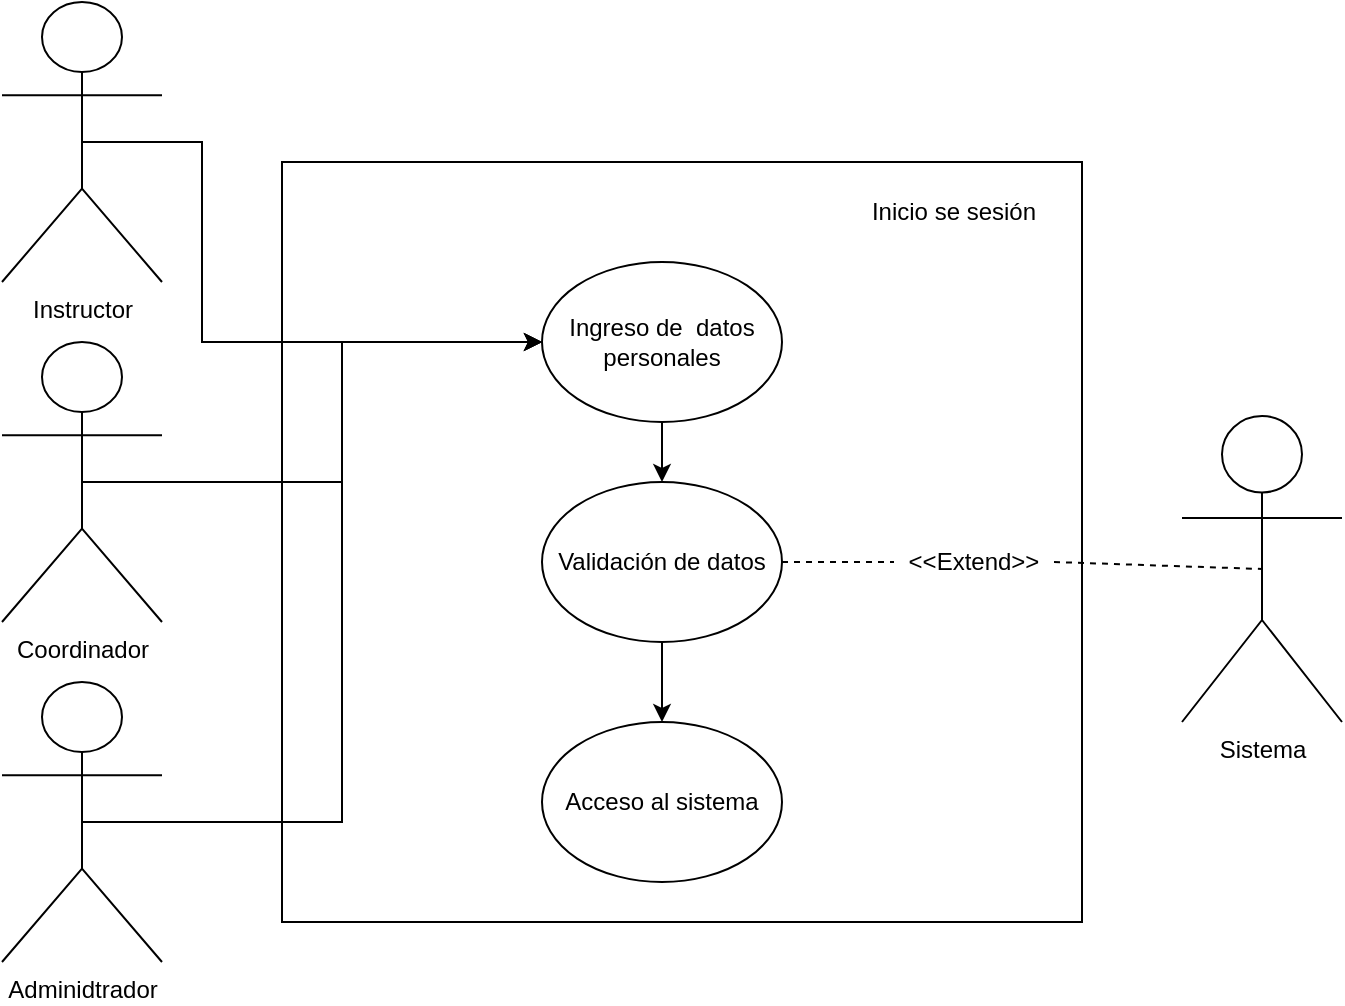 <mxfile version="21.6.5" type="google" pages="3">
  <diagram name="Inicio de sesión" id="pazY_D-9l-OIF1KGKUWf">
    <mxGraphModel grid="1" page="1" gridSize="10" guides="1" tooltips="1" connect="1" arrows="1" fold="1" pageScale="1" pageWidth="827" pageHeight="1169" math="0" shadow="0">
      <root>
        <mxCell id="0" />
        <mxCell id="1" parent="0" />
        <mxCell id="2mMY1S4oP-hC2husW-0z-7" value="" style="rounded=0;whiteSpace=wrap;html=1;" vertex="1" parent="1">
          <mxGeometry x="210" y="350" width="400" height="380" as="geometry" />
        </mxCell>
        <mxCell id="2mMY1S4oP-hC2husW-0z-10" style="edgeStyle=orthogonalEdgeStyle;rounded=0;orthogonalLoop=1;jettySize=auto;html=1;exitX=0.5;exitY=0.5;exitDx=0;exitDy=0;exitPerimeter=0;" edge="1" parent="1" source="2mMY1S4oP-hC2husW-0z-1" target="2mMY1S4oP-hC2husW-0z-9">
          <mxGeometry relative="1" as="geometry">
            <Array as="points">
              <mxPoint x="240" y="510" />
              <mxPoint x="240" y="440" />
            </Array>
          </mxGeometry>
        </mxCell>
        <mxCell id="2mMY1S4oP-hC2husW-0z-1" value="Coordinador" style="shape=umlActor;verticalLabelPosition=bottom;verticalAlign=top;html=1;outlineConnect=0;" vertex="1" parent="1">
          <mxGeometry x="70" y="440" width="80" height="140" as="geometry" />
        </mxCell>
        <mxCell id="2mMY1S4oP-hC2husW-0z-2" value="Sistema" style="shape=umlActor;verticalLabelPosition=bottom;verticalAlign=top;html=1;outlineConnect=0;" vertex="1" parent="1">
          <mxGeometry x="660" y="477" width="80" height="153" as="geometry" />
        </mxCell>
        <mxCell id="2mMY1S4oP-hC2husW-0z-8" value="Inicio se sesión" style="text;html=1;strokeColor=none;fillColor=none;align=center;verticalAlign=middle;whiteSpace=wrap;rounded=0;" vertex="1" parent="1">
          <mxGeometry x="496" y="360" width="100" height="30" as="geometry" />
        </mxCell>
        <mxCell id="2mMY1S4oP-hC2husW-0z-13" style="edgeStyle=orthogonalEdgeStyle;rounded=0;orthogonalLoop=1;jettySize=auto;html=1;" edge="1" parent="1" source="2mMY1S4oP-hC2husW-0z-9" target="2mMY1S4oP-hC2husW-0z-11">
          <mxGeometry relative="1" as="geometry" />
        </mxCell>
        <mxCell id="2mMY1S4oP-hC2husW-0z-9" value="Ingreso de&amp;nbsp; datos personales" style="ellipse;whiteSpace=wrap;html=1;" vertex="1" parent="1">
          <mxGeometry x="340" y="400" width="120" height="80" as="geometry" />
        </mxCell>
        <mxCell id="2mMY1S4oP-hC2husW-0z-23" style="edgeStyle=orthogonalEdgeStyle;rounded=0;orthogonalLoop=1;jettySize=auto;html=1;exitX=0.5;exitY=1;exitDx=0;exitDy=0;entryX=0.5;entryY=0;entryDx=0;entryDy=0;" edge="1" parent="1" source="2mMY1S4oP-hC2husW-0z-11" target="2mMY1S4oP-hC2husW-0z-22">
          <mxGeometry relative="1" as="geometry" />
        </mxCell>
        <mxCell id="2mMY1S4oP-hC2husW-0z-11" value="Validación de datos" style="ellipse;whiteSpace=wrap;html=1;" vertex="1" parent="1">
          <mxGeometry x="340" y="510" width="120" height="80" as="geometry" />
        </mxCell>
        <mxCell id="2mMY1S4oP-hC2husW-0z-15" value="&amp;lt;&amp;lt;Extend&amp;gt;&amp;gt;" style="text;html=1;strokeColor=none;fillColor=none;align=center;verticalAlign=middle;whiteSpace=wrap;rounded=0;" vertex="1" parent="1">
          <mxGeometry x="516" y="535" width="80" height="30" as="geometry" />
        </mxCell>
        <mxCell id="2mMY1S4oP-hC2husW-0z-20" value="" style="endArrow=none;dashed=1;html=1;rounded=0;entryX=0;entryY=0.5;entryDx=0;entryDy=0;exitX=1;exitY=0.5;exitDx=0;exitDy=0;" edge="1" parent="1" source="2mMY1S4oP-hC2husW-0z-11" target="2mMY1S4oP-hC2husW-0z-15">
          <mxGeometry width="50" height="50" relative="1" as="geometry">
            <mxPoint x="440" y="430" as="sourcePoint" />
            <mxPoint x="490" y="380" as="targetPoint" />
          </mxGeometry>
        </mxCell>
        <mxCell id="2mMY1S4oP-hC2husW-0z-21" value="" style="endArrow=none;dashed=1;html=1;rounded=0;entryX=0.5;entryY=0.5;entryDx=0;entryDy=0;exitX=1;exitY=0.5;exitDx=0;exitDy=0;entryPerimeter=0;" edge="1" parent="1" source="2mMY1S4oP-hC2husW-0z-15" target="2mMY1S4oP-hC2husW-0z-2">
          <mxGeometry width="50" height="50" relative="1" as="geometry">
            <mxPoint x="470" y="460" as="sourcePoint" />
            <mxPoint x="530" y="460" as="targetPoint" />
          </mxGeometry>
        </mxCell>
        <mxCell id="2mMY1S4oP-hC2husW-0z-22" value="Acceso al sistema" style="ellipse;whiteSpace=wrap;html=1;" vertex="1" parent="1">
          <mxGeometry x="340" y="630" width="120" height="80" as="geometry" />
        </mxCell>
        <mxCell id="UAimK6kAieR_uJt7Tx0d-2" style="edgeStyle=orthogonalEdgeStyle;rounded=0;orthogonalLoop=1;jettySize=auto;html=1;exitX=0.5;exitY=0.5;exitDx=0;exitDy=0;exitPerimeter=0;entryX=0;entryY=0.5;entryDx=0;entryDy=0;" edge="1" parent="1" source="UAimK6kAieR_uJt7Tx0d-1" target="2mMY1S4oP-hC2husW-0z-9">
          <mxGeometry relative="1" as="geometry">
            <mxPoint x="330" y="340" as="targetPoint" />
            <Array as="points">
              <mxPoint x="170" y="340" />
              <mxPoint x="170" y="440" />
            </Array>
          </mxGeometry>
        </mxCell>
        <mxCell id="UAimK6kAieR_uJt7Tx0d-1" value="Instructor" style="shape=umlActor;verticalLabelPosition=bottom;verticalAlign=top;html=1;outlineConnect=0;" vertex="1" parent="1">
          <mxGeometry x="70" y="270" width="80" height="140" as="geometry" />
        </mxCell>
        <mxCell id="UAimK6kAieR_uJt7Tx0d-5" style="edgeStyle=orthogonalEdgeStyle;rounded=0;orthogonalLoop=1;jettySize=auto;html=1;exitX=0.5;exitY=0.5;exitDx=0;exitDy=0;exitPerimeter=0;entryX=0;entryY=0.5;entryDx=0;entryDy=0;" edge="1" parent="1" source="UAimK6kAieR_uJt7Tx0d-4" target="2mMY1S4oP-hC2husW-0z-9">
          <mxGeometry relative="1" as="geometry">
            <Array as="points">
              <mxPoint x="240" y="680" />
              <mxPoint x="240" y="440" />
            </Array>
          </mxGeometry>
        </mxCell>
        <mxCell id="UAimK6kAieR_uJt7Tx0d-4" value="Adminidtrador" style="shape=umlActor;verticalLabelPosition=bottom;verticalAlign=top;html=1;outlineConnect=0;" vertex="1" parent="1">
          <mxGeometry x="70" y="610" width="80" height="140" as="geometry" />
        </mxCell>
      </root>
    </mxGraphModel>
  </diagram>
  <diagram id="gYjfTywse99Dy_ubtnxK" name="Registro de usuario">
    <mxGraphModel grid="1" page="1" gridSize="10" guides="1" tooltips="1" connect="1" arrows="1" fold="1" pageScale="1" pageWidth="827" pageHeight="1169" math="0" shadow="0">
      <root>
        <mxCell id="0" />
        <mxCell id="1" parent="0" />
        <mxCell id="coTTYoZ3iO2YrduvJ-dO-1" value="" style="rounded=0;whiteSpace=wrap;html=1;" vertex="1" parent="1">
          <mxGeometry x="200" y="270" width="400" height="470" as="geometry" />
        </mxCell>
        <mxCell id="coTTYoZ3iO2YrduvJ-dO-2" style="edgeStyle=orthogonalEdgeStyle;rounded=0;orthogonalLoop=1;jettySize=auto;html=1;exitX=0.5;exitY=0.5;exitDx=0;exitDy=0;exitPerimeter=0;" edge="1" parent="1" source="coTTYoZ3iO2YrduvJ-dO-3" target="coTTYoZ3iO2YrduvJ-dO-7">
          <mxGeometry relative="1" as="geometry" />
        </mxCell>
        <mxCell id="coTTYoZ3iO2YrduvJ-dO-3" value="Usuario" style="shape=umlActor;verticalLabelPosition=bottom;verticalAlign=top;html=1;outlineConnect=0;" vertex="1" parent="1">
          <mxGeometry x="70" y="363" width="80" height="140" as="geometry" />
        </mxCell>
        <mxCell id="coTTYoZ3iO2YrduvJ-dO-4" value="Sistema" style="shape=umlActor;verticalLabelPosition=bottom;verticalAlign=top;html=1;outlineConnect=0;" vertex="1" parent="1">
          <mxGeometry x="640" y="381" width="80" height="153" as="geometry" />
        </mxCell>
        <mxCell id="coTTYoZ3iO2YrduvJ-dO-5" value="Registro de usuarios" style="text;html=1;strokeColor=none;fillColor=none;align=center;verticalAlign=middle;whiteSpace=wrap;rounded=0;" vertex="1" parent="1">
          <mxGeometry x="496" y="290" width="100" height="30" as="geometry" />
        </mxCell>
        <mxCell id="coTTYoZ3iO2YrduvJ-dO-6" style="edgeStyle=orthogonalEdgeStyle;rounded=0;orthogonalLoop=1;jettySize=auto;html=1;" edge="1" parent="1" source="coTTYoZ3iO2YrduvJ-dO-7" target="SDjvJH3bnzodLvuUbegK-1">
          <mxGeometry relative="1" as="geometry">
            <mxPoint x="400" y="419" as="targetPoint" />
          </mxGeometry>
        </mxCell>
        <mxCell id="coTTYoZ3iO2YrduvJ-dO-7" value="Ingreso de&amp;nbsp; datos personales" style="ellipse;whiteSpace=wrap;html=1;" vertex="1" parent="1">
          <mxGeometry x="340" y="290" width="120" height="80" as="geometry" />
        </mxCell>
        <mxCell id="coTTYoZ3iO2YrduvJ-dO-8" style="edgeStyle=orthogonalEdgeStyle;rounded=0;orthogonalLoop=1;jettySize=auto;html=1;entryX=0.5;entryY=0;entryDx=0;entryDy=0;" edge="1" parent="1" source="g2LdSo1y8B7h_0iS5_wv-1" target="coTTYoZ3iO2YrduvJ-dO-13">
          <mxGeometry relative="1" as="geometry">
            <mxPoint x="400" y="560" as="sourcePoint" />
          </mxGeometry>
        </mxCell>
        <mxCell id="coTTYoZ3iO2YrduvJ-dO-10" value="&amp;lt;&amp;lt;Extend&amp;gt;&amp;gt;" style="text;html=1;strokeColor=none;fillColor=none;align=center;verticalAlign=middle;whiteSpace=wrap;rounded=0;" vertex="1" parent="1">
          <mxGeometry x="506" y="480" width="80" height="30" as="geometry" />
        </mxCell>
        <mxCell id="coTTYoZ3iO2YrduvJ-dO-11" value="" style="endArrow=none;dashed=1;html=1;rounded=0;entryX=0;entryY=0.5;entryDx=0;entryDy=0;exitX=1;exitY=0.5;exitDx=0;exitDy=0;" edge="1" parent="1" source="g2LdSo1y8B7h_0iS5_wv-1" target="coTTYoZ3iO2YrduvJ-dO-10">
          <mxGeometry width="50" height="50" relative="1" as="geometry">
            <mxPoint x="460" y="459" as="sourcePoint" />
            <mxPoint x="490" y="380" as="targetPoint" />
          </mxGeometry>
        </mxCell>
        <mxCell id="coTTYoZ3iO2YrduvJ-dO-12" value="" style="endArrow=none;dashed=1;html=1;rounded=0;entryX=0.5;entryY=0.5;entryDx=0;entryDy=0;exitX=1;exitY=0.5;exitDx=0;exitDy=0;entryPerimeter=0;" edge="1" parent="1" source="coTTYoZ3iO2YrduvJ-dO-10" target="coTTYoZ3iO2YrduvJ-dO-4">
          <mxGeometry width="50" height="50" relative="1" as="geometry">
            <mxPoint x="470" y="460" as="sourcePoint" />
            <mxPoint x="530" y="460" as="targetPoint" />
          </mxGeometry>
        </mxCell>
        <mxCell id="coTTYoZ3iO2YrduvJ-dO-13" value="Acceso al sistema" style="ellipse;whiteSpace=wrap;html=1;" vertex="1" parent="1">
          <mxGeometry x="340" y="640" width="120" height="80" as="geometry" />
        </mxCell>
        <mxCell id="g2LdSo1y8B7h_0iS5_wv-2" value="" style="edgeStyle=orthogonalEdgeStyle;rounded=0;orthogonalLoop=1;jettySize=auto;html=1;" edge="1" parent="1" source="SDjvJH3bnzodLvuUbegK-1" target="g2LdSo1y8B7h_0iS5_wv-1">
          <mxGeometry relative="1" as="geometry" />
        </mxCell>
        <mxCell id="SDjvJH3bnzodLvuUbegK-1" value="Validación de datos" style="ellipse;whiteSpace=wrap;html=1;" vertex="1" parent="1">
          <mxGeometry x="340" y="394" width="120" height="80" as="geometry" />
        </mxCell>
        <mxCell id="g2LdSo1y8B7h_0iS5_wv-1" value="Guardar datos" style="ellipse;whiteSpace=wrap;html=1;" vertex="1" parent="1">
          <mxGeometry x="340" y="520" width="120" height="80" as="geometry" />
        </mxCell>
      </root>
    </mxGraphModel>
  </diagram>
  <diagram id="9vlpUibgdKVuj--nii02" name="Página-3">
    <mxGraphModel grid="1" page="1" gridSize="10" guides="1" tooltips="1" connect="1" arrows="1" fold="1" pageScale="1" pageWidth="827" pageHeight="1169" math="0" shadow="0">
      <root>
        <mxCell id="0" />
        <mxCell id="1" parent="0" />
        <mxCell id="pllRjRe2wAAyKxlprils-1" value="" style="rounded=0;whiteSpace=wrap;html=1;" vertex="1" parent="1">
          <mxGeometry x="200" y="270" width="400" height="470" as="geometry" />
        </mxCell>
        <mxCell id="pllRjRe2wAAyKxlprils-2" style="edgeStyle=orthogonalEdgeStyle;rounded=0;orthogonalLoop=1;jettySize=auto;html=1;exitX=0.5;exitY=0.5;exitDx=0;exitDy=0;exitPerimeter=0;" edge="1" parent="1" source="pllRjRe2wAAyKxlprils-3" target="pllRjRe2wAAyKxlprils-7">
          <mxGeometry relative="1" as="geometry" />
        </mxCell>
        <mxCell id="pllRjRe2wAAyKxlprils-3" value="Instructor&amp;nbsp;" style="shape=umlActor;verticalLabelPosition=bottom;verticalAlign=top;html=1;outlineConnect=0;" vertex="1" parent="1">
          <mxGeometry x="50" y="260" width="80" height="140" as="geometry" />
        </mxCell>
        <mxCell id="pllRjRe2wAAyKxlprils-4" value="Sistema" style="shape=umlActor;verticalLabelPosition=bottom;verticalAlign=top;html=1;outlineConnect=0;" vertex="1" parent="1">
          <mxGeometry x="670" y="418.5" width="80" height="153" as="geometry" />
        </mxCell>
        <mxCell id="pllRjRe2wAAyKxlprils-5" value="Agregar firchas" style="text;html=1;strokeColor=none;fillColor=none;align=center;verticalAlign=middle;whiteSpace=wrap;rounded=0;" vertex="1" parent="1">
          <mxGeometry x="496" y="290" width="100" height="30" as="geometry" />
        </mxCell>
        <mxCell id="pllRjRe2wAAyKxlprils-6" style="edgeStyle=orthogonalEdgeStyle;rounded=0;orthogonalLoop=1;jettySize=auto;html=1;" edge="1" parent="1" source="pllRjRe2wAAyKxlprils-7" target="pllRjRe2wAAyKxlprils-14">
          <mxGeometry relative="1" as="geometry">
            <mxPoint x="400" y="419" as="targetPoint" />
          </mxGeometry>
        </mxCell>
        <mxCell id="pllRjRe2wAAyKxlprils-7" value="Ingreso de archivo&lt;br&gt;de Excel&amp;nbsp;&amp;nbsp;" style="ellipse;whiteSpace=wrap;html=1;" vertex="1" parent="1">
          <mxGeometry x="340" y="290" width="120" height="80" as="geometry" />
        </mxCell>
        <mxCell id="pllRjRe2wAAyKxlprils-8" style="edgeStyle=orthogonalEdgeStyle;rounded=0;orthogonalLoop=1;jettySize=auto;html=1;entryX=0.5;entryY=0;entryDx=0;entryDy=0;" edge="1" parent="1" source="pllRjRe2wAAyKxlprils-15" target="pllRjRe2wAAyKxlprils-12">
          <mxGeometry relative="1" as="geometry">
            <mxPoint x="400" y="560" as="sourcePoint" />
          </mxGeometry>
        </mxCell>
        <mxCell id="pllRjRe2wAAyKxlprils-9" value="&amp;lt;&amp;lt;Extend&amp;gt;&amp;gt;" style="text;html=1;strokeColor=none;fillColor=none;align=center;verticalAlign=middle;whiteSpace=wrap;rounded=0;" vertex="1" parent="1">
          <mxGeometry x="506" y="480" width="80" height="30" as="geometry" />
        </mxCell>
        <mxCell id="pllRjRe2wAAyKxlprils-10" value="" style="endArrow=none;dashed=1;html=1;rounded=0;entryX=0;entryY=0.5;entryDx=0;entryDy=0;exitX=1;exitY=0.5;exitDx=0;exitDy=0;" edge="1" parent="1" source="pllRjRe2wAAyKxlprils-15" target="pllRjRe2wAAyKxlprils-9">
          <mxGeometry width="50" height="50" relative="1" as="geometry">
            <mxPoint x="460" y="459" as="sourcePoint" />
            <mxPoint x="490" y="380" as="targetPoint" />
          </mxGeometry>
        </mxCell>
        <mxCell id="pllRjRe2wAAyKxlprils-11" value="" style="endArrow=none;dashed=1;html=1;rounded=0;entryX=0.5;entryY=0.5;entryDx=0;entryDy=0;exitX=1;exitY=0.5;exitDx=0;exitDy=0;entryPerimeter=0;" edge="1" parent="1" source="pllRjRe2wAAyKxlprils-9" target="pllRjRe2wAAyKxlprils-4">
          <mxGeometry width="50" height="50" relative="1" as="geometry">
            <mxPoint x="470" y="460" as="sourcePoint" />
            <mxPoint x="530" y="460" as="targetPoint" />
          </mxGeometry>
        </mxCell>
        <mxCell id="pllRjRe2wAAyKxlprils-12" value="Acceso al sistema" style="ellipse;whiteSpace=wrap;html=1;" vertex="1" parent="1">
          <mxGeometry x="340" y="640" width="120" height="80" as="geometry" />
        </mxCell>
        <mxCell id="pllRjRe2wAAyKxlprils-13" value="" style="edgeStyle=orthogonalEdgeStyle;rounded=0;orthogonalLoop=1;jettySize=auto;html=1;" edge="1" parent="1" source="pllRjRe2wAAyKxlprils-14" target="pllRjRe2wAAyKxlprils-15">
          <mxGeometry relative="1" as="geometry" />
        </mxCell>
        <mxCell id="pllRjRe2wAAyKxlprils-14" value="Validación de datos" style="ellipse;whiteSpace=wrap;html=1;" vertex="1" parent="1">
          <mxGeometry x="340" y="394" width="120" height="80" as="geometry" />
        </mxCell>
        <mxCell id="pllRjRe2wAAyKxlprils-15" value="Guardar datos" style="ellipse;whiteSpace=wrap;html=1;" vertex="1" parent="1">
          <mxGeometry x="340" y="520" width="120" height="80" as="geometry" />
        </mxCell>
        <mxCell id="WSuzFcDo0A_eL3sweimJ-6" style="edgeStyle=orthogonalEdgeStyle;rounded=0;orthogonalLoop=1;jettySize=auto;html=1;exitX=0.5;exitY=0.5;exitDx=0;exitDy=0;exitPerimeter=0;entryX=0;entryY=0.5;entryDx=0;entryDy=0;" edge="1" parent="1" source="WSuzFcDo0A_eL3sweimJ-2" target="pllRjRe2wAAyKxlprils-7">
          <mxGeometry relative="1" as="geometry" />
        </mxCell>
        <mxCell id="WSuzFcDo0A_eL3sweimJ-2" value="Administrador" style="shape=umlActor;verticalLabelPosition=bottom;verticalAlign=top;html=1;outlineConnect=0;" vertex="1" parent="1">
          <mxGeometry x="50" y="435" width="80" height="140" as="geometry" />
        </mxCell>
        <mxCell id="WSuzFcDo0A_eL3sweimJ-7" style="edgeStyle=orthogonalEdgeStyle;rounded=0;orthogonalLoop=1;jettySize=auto;html=1;exitX=0.5;exitY=0.5;exitDx=0;exitDy=0;exitPerimeter=0;entryX=0;entryY=0.5;entryDx=0;entryDy=0;" edge="1" parent="1" source="WSuzFcDo0A_eL3sweimJ-4" target="pllRjRe2wAAyKxlprils-7">
          <mxGeometry relative="1" as="geometry" />
        </mxCell>
        <mxCell id="WSuzFcDo0A_eL3sweimJ-4" value="Coordinador" style="shape=umlActor;verticalLabelPosition=bottom;verticalAlign=top;html=1;outlineConnect=0;" vertex="1" parent="1">
          <mxGeometry x="50" y="620" width="80" height="140" as="geometry" />
        </mxCell>
      </root>
    </mxGraphModel>
  </diagram>
</mxfile>
